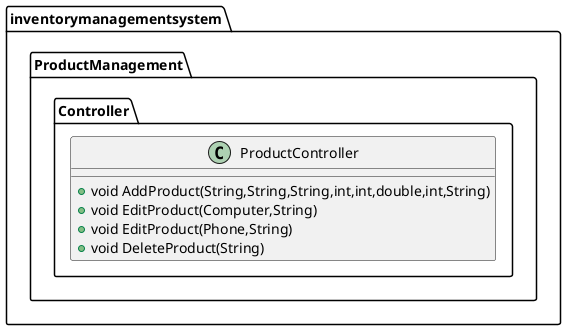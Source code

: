 @startuml
class inventorymanagementsystem.ProductManagement.Controller.ProductController {
+ void AddProduct(String,String,String,int,int,double,int,String)
+ void EditProduct(Computer,String)
+ void EditProduct(Phone,String)
+ void DeleteProduct(String)
}
@enduml